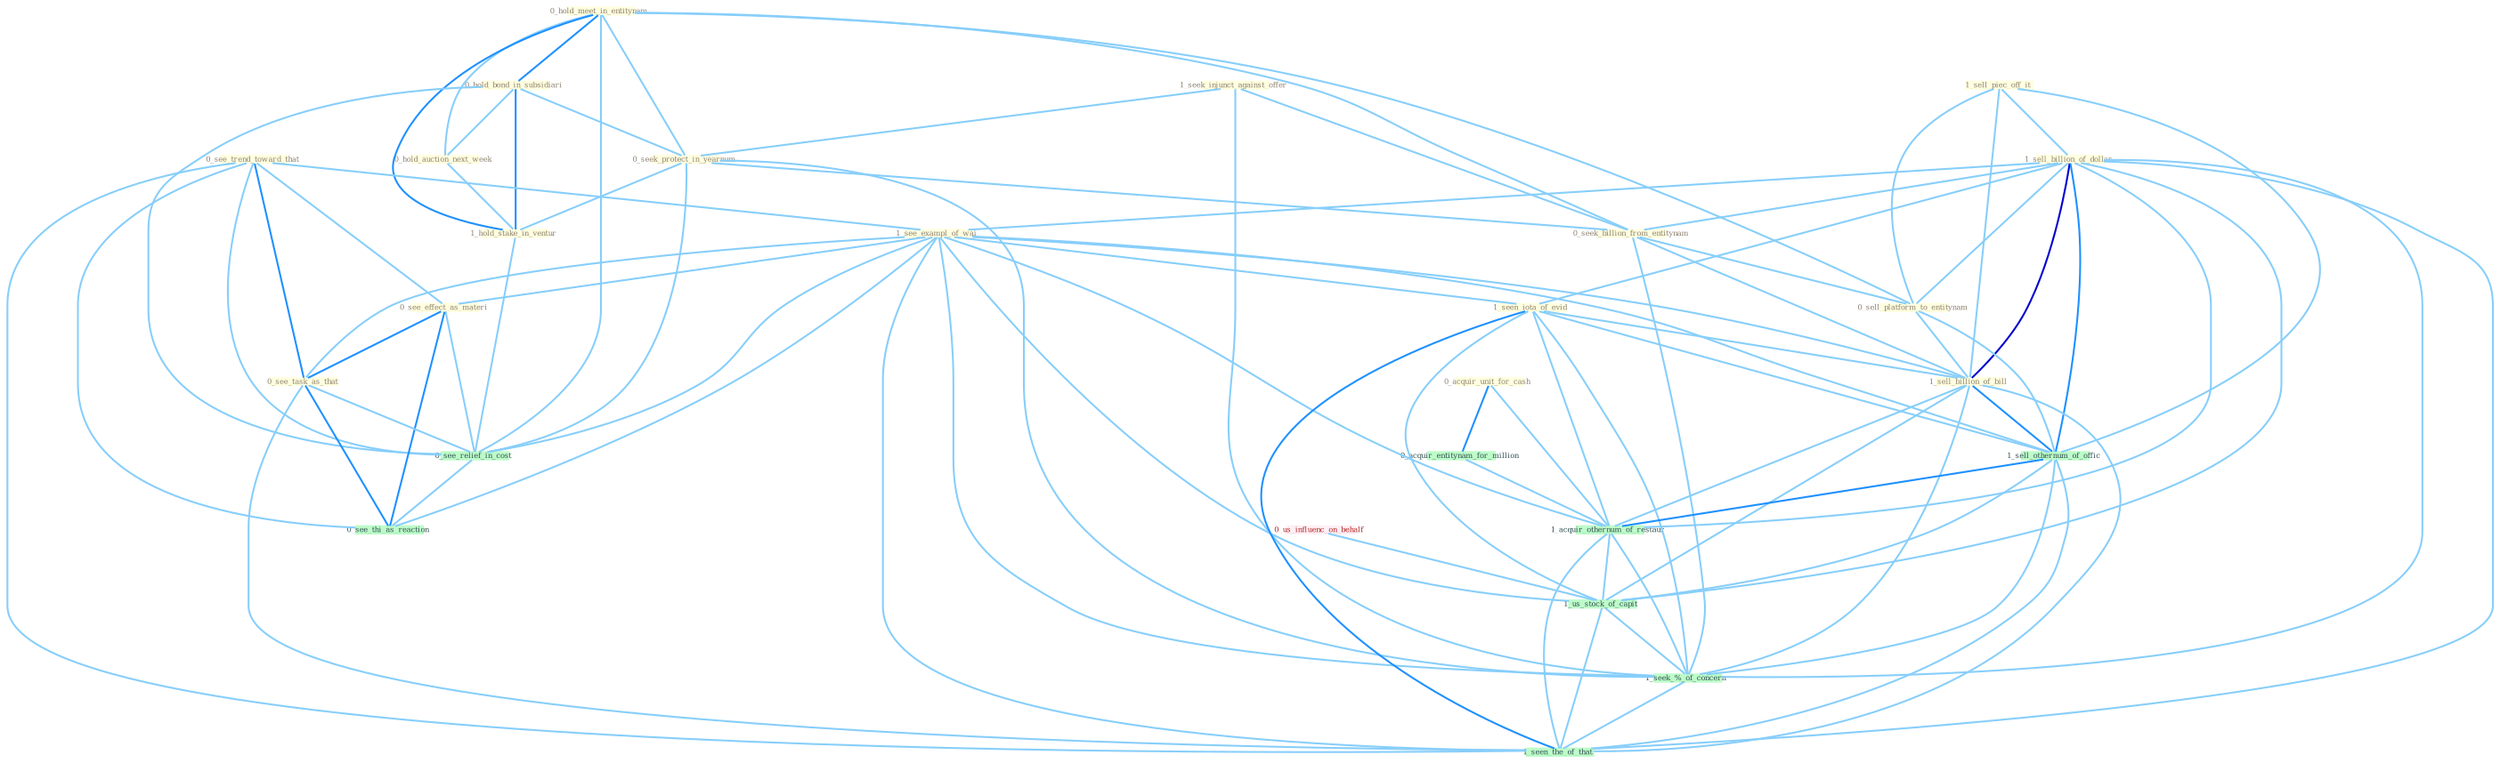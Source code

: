 Graph G{ 
    node
    [shape=polygon,style=filled,width=.5,height=.06,color="#BDFCC9",fixedsize=true,fontsize=4,
    fontcolor="#2f4f4f"];
    {node
    [color="#ffffe0", fontcolor="#8b7d6b"] "1_sell_piec_off_it " "1_sell_billion_of_dollar " "0_hold_meet_in_entitynam " "0_hold_bond_in_subsidiari " "0_acquir_unit_for_cash " "0_hold_auction_next_week " "0_see_trend_toward_that " "1_seek_injunct_against_offer " "1_see_exampl_of_wai " "0_seek_protect_in_yearnum " "0_seek_billion_from_entitynam " "1_seen_iota_of_evid " "0_see_effect_as_materi " "0_sell_platform_to_entitynam " "1_hold_stake_in_ventur " "0_see_task_as_that " "1_sell_billion_of_bill "}
{node [color="#fff0f5", fontcolor="#b22222"] "0_us_influenc_on_behalf "}
edge [color="#B0E2FF"];

	"1_sell_piec_off_it " -- "1_sell_billion_of_dollar " [w="1", color="#87cefa" ];
	"1_sell_piec_off_it " -- "0_sell_platform_to_entitynam " [w="1", color="#87cefa" ];
	"1_sell_piec_off_it " -- "1_sell_billion_of_bill " [w="1", color="#87cefa" ];
	"1_sell_piec_off_it " -- "1_sell_othernum_of_offic " [w="1", color="#87cefa" ];
	"1_sell_billion_of_dollar " -- "1_see_exampl_of_wai " [w="1", color="#87cefa" ];
	"1_sell_billion_of_dollar " -- "0_seek_billion_from_entitynam " [w="1", color="#87cefa" ];
	"1_sell_billion_of_dollar " -- "1_seen_iota_of_evid " [w="1", color="#87cefa" ];
	"1_sell_billion_of_dollar " -- "0_sell_platform_to_entitynam " [w="1", color="#87cefa" ];
	"1_sell_billion_of_dollar " -- "1_sell_billion_of_bill " [w="3", color="#0000cd" , len=0.6];
	"1_sell_billion_of_dollar " -- "1_sell_othernum_of_offic " [w="2", color="#1e90ff" , len=0.8];
	"1_sell_billion_of_dollar " -- "1_acquir_othernum_of_restaur " [w="1", color="#87cefa" ];
	"1_sell_billion_of_dollar " -- "1_us_stock_of_capit " [w="1", color="#87cefa" ];
	"1_sell_billion_of_dollar " -- "1_seek_%_of_concern " [w="1", color="#87cefa" ];
	"1_sell_billion_of_dollar " -- "1_seen_the_of_that " [w="1", color="#87cefa" ];
	"0_hold_meet_in_entitynam " -- "0_hold_bond_in_subsidiari " [w="2", color="#1e90ff" , len=0.8];
	"0_hold_meet_in_entitynam " -- "0_hold_auction_next_week " [w="1", color="#87cefa" ];
	"0_hold_meet_in_entitynam " -- "0_seek_protect_in_yearnum " [w="1", color="#87cefa" ];
	"0_hold_meet_in_entitynam " -- "0_seek_billion_from_entitynam " [w="1", color="#87cefa" ];
	"0_hold_meet_in_entitynam " -- "0_sell_platform_to_entitynam " [w="1", color="#87cefa" ];
	"0_hold_meet_in_entitynam " -- "1_hold_stake_in_ventur " [w="2", color="#1e90ff" , len=0.8];
	"0_hold_meet_in_entitynam " -- "0_see_relief_in_cost " [w="1", color="#87cefa" ];
	"0_hold_bond_in_subsidiari " -- "0_hold_auction_next_week " [w="1", color="#87cefa" ];
	"0_hold_bond_in_subsidiari " -- "0_seek_protect_in_yearnum " [w="1", color="#87cefa" ];
	"0_hold_bond_in_subsidiari " -- "1_hold_stake_in_ventur " [w="2", color="#1e90ff" , len=0.8];
	"0_hold_bond_in_subsidiari " -- "0_see_relief_in_cost " [w="1", color="#87cefa" ];
	"0_acquir_unit_for_cash " -- "0_acquir_entitynam_for_million " [w="2", color="#1e90ff" , len=0.8];
	"0_acquir_unit_for_cash " -- "1_acquir_othernum_of_restaur " [w="1", color="#87cefa" ];
	"0_hold_auction_next_week " -- "1_hold_stake_in_ventur " [w="1", color="#87cefa" ];
	"0_see_trend_toward_that " -- "1_see_exampl_of_wai " [w="1", color="#87cefa" ];
	"0_see_trend_toward_that " -- "0_see_effect_as_materi " [w="1", color="#87cefa" ];
	"0_see_trend_toward_that " -- "0_see_task_as_that " [w="2", color="#1e90ff" , len=0.8];
	"0_see_trend_toward_that " -- "0_see_relief_in_cost " [w="1", color="#87cefa" ];
	"0_see_trend_toward_that " -- "0_see_thi_as_reaction " [w="1", color="#87cefa" ];
	"0_see_trend_toward_that " -- "1_seen_the_of_that " [w="1", color="#87cefa" ];
	"1_seek_injunct_against_offer " -- "0_seek_protect_in_yearnum " [w="1", color="#87cefa" ];
	"1_seek_injunct_against_offer " -- "0_seek_billion_from_entitynam " [w="1", color="#87cefa" ];
	"1_seek_injunct_against_offer " -- "1_seek_%_of_concern " [w="1", color="#87cefa" ];
	"1_see_exampl_of_wai " -- "1_seen_iota_of_evid " [w="1", color="#87cefa" ];
	"1_see_exampl_of_wai " -- "0_see_effect_as_materi " [w="1", color="#87cefa" ];
	"1_see_exampl_of_wai " -- "0_see_task_as_that " [w="1", color="#87cefa" ];
	"1_see_exampl_of_wai " -- "1_sell_billion_of_bill " [w="1", color="#87cefa" ];
	"1_see_exampl_of_wai " -- "1_sell_othernum_of_offic " [w="1", color="#87cefa" ];
	"1_see_exampl_of_wai " -- "0_see_relief_in_cost " [w="1", color="#87cefa" ];
	"1_see_exampl_of_wai " -- "0_see_thi_as_reaction " [w="1", color="#87cefa" ];
	"1_see_exampl_of_wai " -- "1_acquir_othernum_of_restaur " [w="1", color="#87cefa" ];
	"1_see_exampl_of_wai " -- "1_us_stock_of_capit " [w="1", color="#87cefa" ];
	"1_see_exampl_of_wai " -- "1_seek_%_of_concern " [w="1", color="#87cefa" ];
	"1_see_exampl_of_wai " -- "1_seen_the_of_that " [w="1", color="#87cefa" ];
	"0_seek_protect_in_yearnum " -- "0_seek_billion_from_entitynam " [w="1", color="#87cefa" ];
	"0_seek_protect_in_yearnum " -- "1_hold_stake_in_ventur " [w="1", color="#87cefa" ];
	"0_seek_protect_in_yearnum " -- "0_see_relief_in_cost " [w="1", color="#87cefa" ];
	"0_seek_protect_in_yearnum " -- "1_seek_%_of_concern " [w="1", color="#87cefa" ];
	"0_seek_billion_from_entitynam " -- "0_sell_platform_to_entitynam " [w="1", color="#87cefa" ];
	"0_seek_billion_from_entitynam " -- "1_sell_billion_of_bill " [w="1", color="#87cefa" ];
	"0_seek_billion_from_entitynam " -- "1_seek_%_of_concern " [w="1", color="#87cefa" ];
	"1_seen_iota_of_evid " -- "1_sell_billion_of_bill " [w="1", color="#87cefa" ];
	"1_seen_iota_of_evid " -- "1_sell_othernum_of_offic " [w="1", color="#87cefa" ];
	"1_seen_iota_of_evid " -- "1_acquir_othernum_of_restaur " [w="1", color="#87cefa" ];
	"1_seen_iota_of_evid " -- "1_us_stock_of_capit " [w="1", color="#87cefa" ];
	"1_seen_iota_of_evid " -- "1_seek_%_of_concern " [w="1", color="#87cefa" ];
	"1_seen_iota_of_evid " -- "1_seen_the_of_that " [w="2", color="#1e90ff" , len=0.8];
	"0_see_effect_as_materi " -- "0_see_task_as_that " [w="2", color="#1e90ff" , len=0.8];
	"0_see_effect_as_materi " -- "0_see_relief_in_cost " [w="1", color="#87cefa" ];
	"0_see_effect_as_materi " -- "0_see_thi_as_reaction " [w="2", color="#1e90ff" , len=0.8];
	"0_sell_platform_to_entitynam " -- "1_sell_billion_of_bill " [w="1", color="#87cefa" ];
	"0_sell_platform_to_entitynam " -- "1_sell_othernum_of_offic " [w="1", color="#87cefa" ];
	"1_hold_stake_in_ventur " -- "0_see_relief_in_cost " [w="1", color="#87cefa" ];
	"0_see_task_as_that " -- "0_see_relief_in_cost " [w="1", color="#87cefa" ];
	"0_see_task_as_that " -- "0_see_thi_as_reaction " [w="2", color="#1e90ff" , len=0.8];
	"0_see_task_as_that " -- "1_seen_the_of_that " [w="1", color="#87cefa" ];
	"1_sell_billion_of_bill " -- "1_sell_othernum_of_offic " [w="2", color="#1e90ff" , len=0.8];
	"1_sell_billion_of_bill " -- "1_acquir_othernum_of_restaur " [w="1", color="#87cefa" ];
	"1_sell_billion_of_bill " -- "1_us_stock_of_capit " [w="1", color="#87cefa" ];
	"1_sell_billion_of_bill " -- "1_seek_%_of_concern " [w="1", color="#87cefa" ];
	"1_sell_billion_of_bill " -- "1_seen_the_of_that " [w="1", color="#87cefa" ];
	"0_acquir_entitynam_for_million " -- "1_acquir_othernum_of_restaur " [w="1", color="#87cefa" ];
	"1_sell_othernum_of_offic " -- "1_acquir_othernum_of_restaur " [w="2", color="#1e90ff" , len=0.8];
	"1_sell_othernum_of_offic " -- "1_us_stock_of_capit " [w="1", color="#87cefa" ];
	"1_sell_othernum_of_offic " -- "1_seek_%_of_concern " [w="1", color="#87cefa" ];
	"1_sell_othernum_of_offic " -- "1_seen_the_of_that " [w="1", color="#87cefa" ];
	"0_us_influenc_on_behalf " -- "1_us_stock_of_capit " [w="1", color="#87cefa" ];
	"0_see_relief_in_cost " -- "0_see_thi_as_reaction " [w="1", color="#87cefa" ];
	"1_acquir_othernum_of_restaur " -- "1_us_stock_of_capit " [w="1", color="#87cefa" ];
	"1_acquir_othernum_of_restaur " -- "1_seek_%_of_concern " [w="1", color="#87cefa" ];
	"1_acquir_othernum_of_restaur " -- "1_seen_the_of_that " [w="1", color="#87cefa" ];
	"1_us_stock_of_capit " -- "1_seek_%_of_concern " [w="1", color="#87cefa" ];
	"1_us_stock_of_capit " -- "1_seen_the_of_that " [w="1", color="#87cefa" ];
	"1_seek_%_of_concern " -- "1_seen_the_of_that " [w="1", color="#87cefa" ];
}
